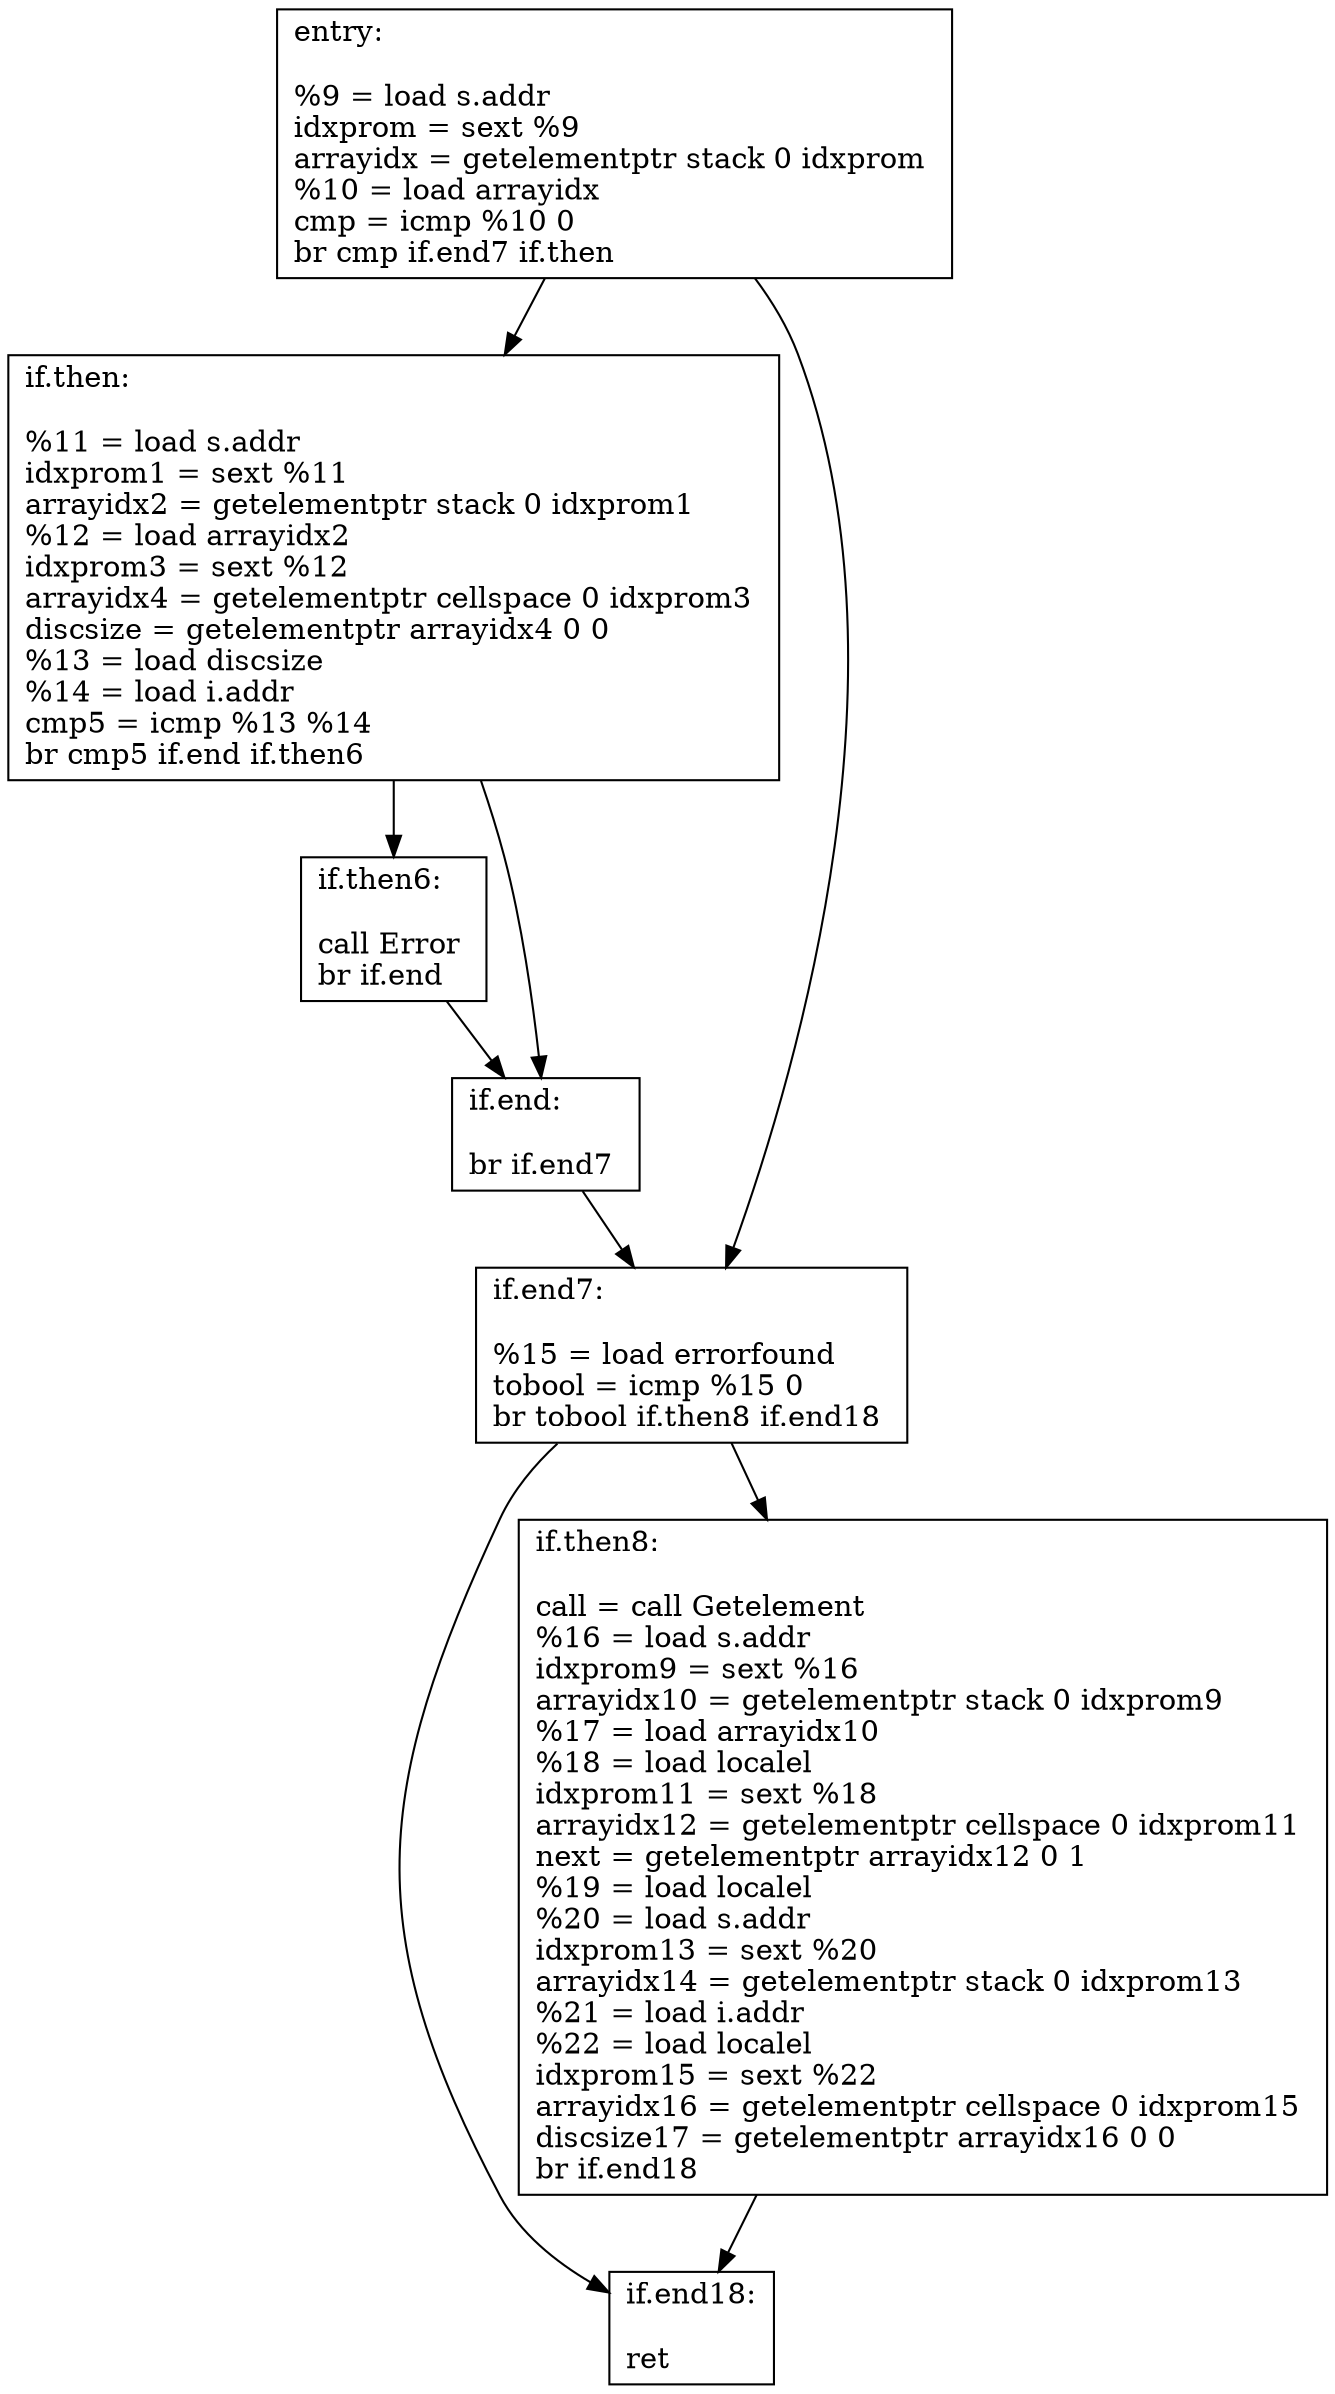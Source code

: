 digraph "CFG for 'Push' function" {
	entry[shape=record,
		label="{entry:\l\l
			%9 = load s.addr \l
			idxprom = sext %9 \l
			arrayidx = getelementptr stack 0 idxprom \l
			%10 = load arrayidx \l
			cmp = icmp %10 0 \l
			br cmp if.end7 if.then \l
		}"
	];
	entry -> ifthen;
	entry -> ifend7;
	ifthen[shape=record,
		label="{if.then:\l\l
			%11 = load s.addr \l
			idxprom1 = sext %11 \l
			arrayidx2 = getelementptr stack 0 idxprom1 \l
			%12 = load arrayidx2 \l
			idxprom3 = sext %12 \l
			arrayidx4 = getelementptr cellspace 0 idxprom3 \l
			discsize = getelementptr arrayidx4 0 0 \l
			%13 = load discsize \l
			%14 = load i.addr \l
			cmp5 = icmp %13 %14 \l
			br cmp5 if.end if.then6 \l
		}"
	];
	ifthen -> ifthen6;
	ifthen -> ifend;
	ifthen6[shape=record,
		label="{if.then6:\l\l
			call Error \l
			br if.end \l
		}"
	];
	ifthen6 -> ifend;
	ifend[shape=record,
		label="{if.end:\l\l
			br if.end7 \l
		}"
	];
	ifend -> ifend7;
	ifend7[shape=record,
		label="{if.end7:\l\l
			%15 = load errorfound \l
			tobool = icmp %15 0 \l
			br tobool if.then8 if.end18 \l
		}"
	];
	ifend7 -> ifend18;
	ifend7 -> ifthen8;
	ifthen8[shape=record,
		label="{if.then8:\l\l
			call = call Getelement \l
			%16 = load s.addr \l
			idxprom9 = sext %16 \l
			arrayidx10 = getelementptr stack 0 idxprom9 \l
			%17 = load arrayidx10 \l
			%18 = load localel \l
			idxprom11 = sext %18 \l
			arrayidx12 = getelementptr cellspace 0 idxprom11 \l
			next = getelementptr arrayidx12 0 1 \l
			%19 = load localel \l
			%20 = load s.addr \l
			idxprom13 = sext %20 \l
			arrayidx14 = getelementptr stack 0 idxprom13 \l
			%21 = load i.addr \l
			%22 = load localel \l
			idxprom15 = sext %22 \l
			arrayidx16 = getelementptr cellspace 0 idxprom15 \l
			discsize17 = getelementptr arrayidx16 0 0 \l
			br if.end18 \l
		}"
	];
	ifthen8 -> ifend18;
	ifend18[shape=record,
		label="{if.end18:\l\l
			ret \l
		}"
	];
}
